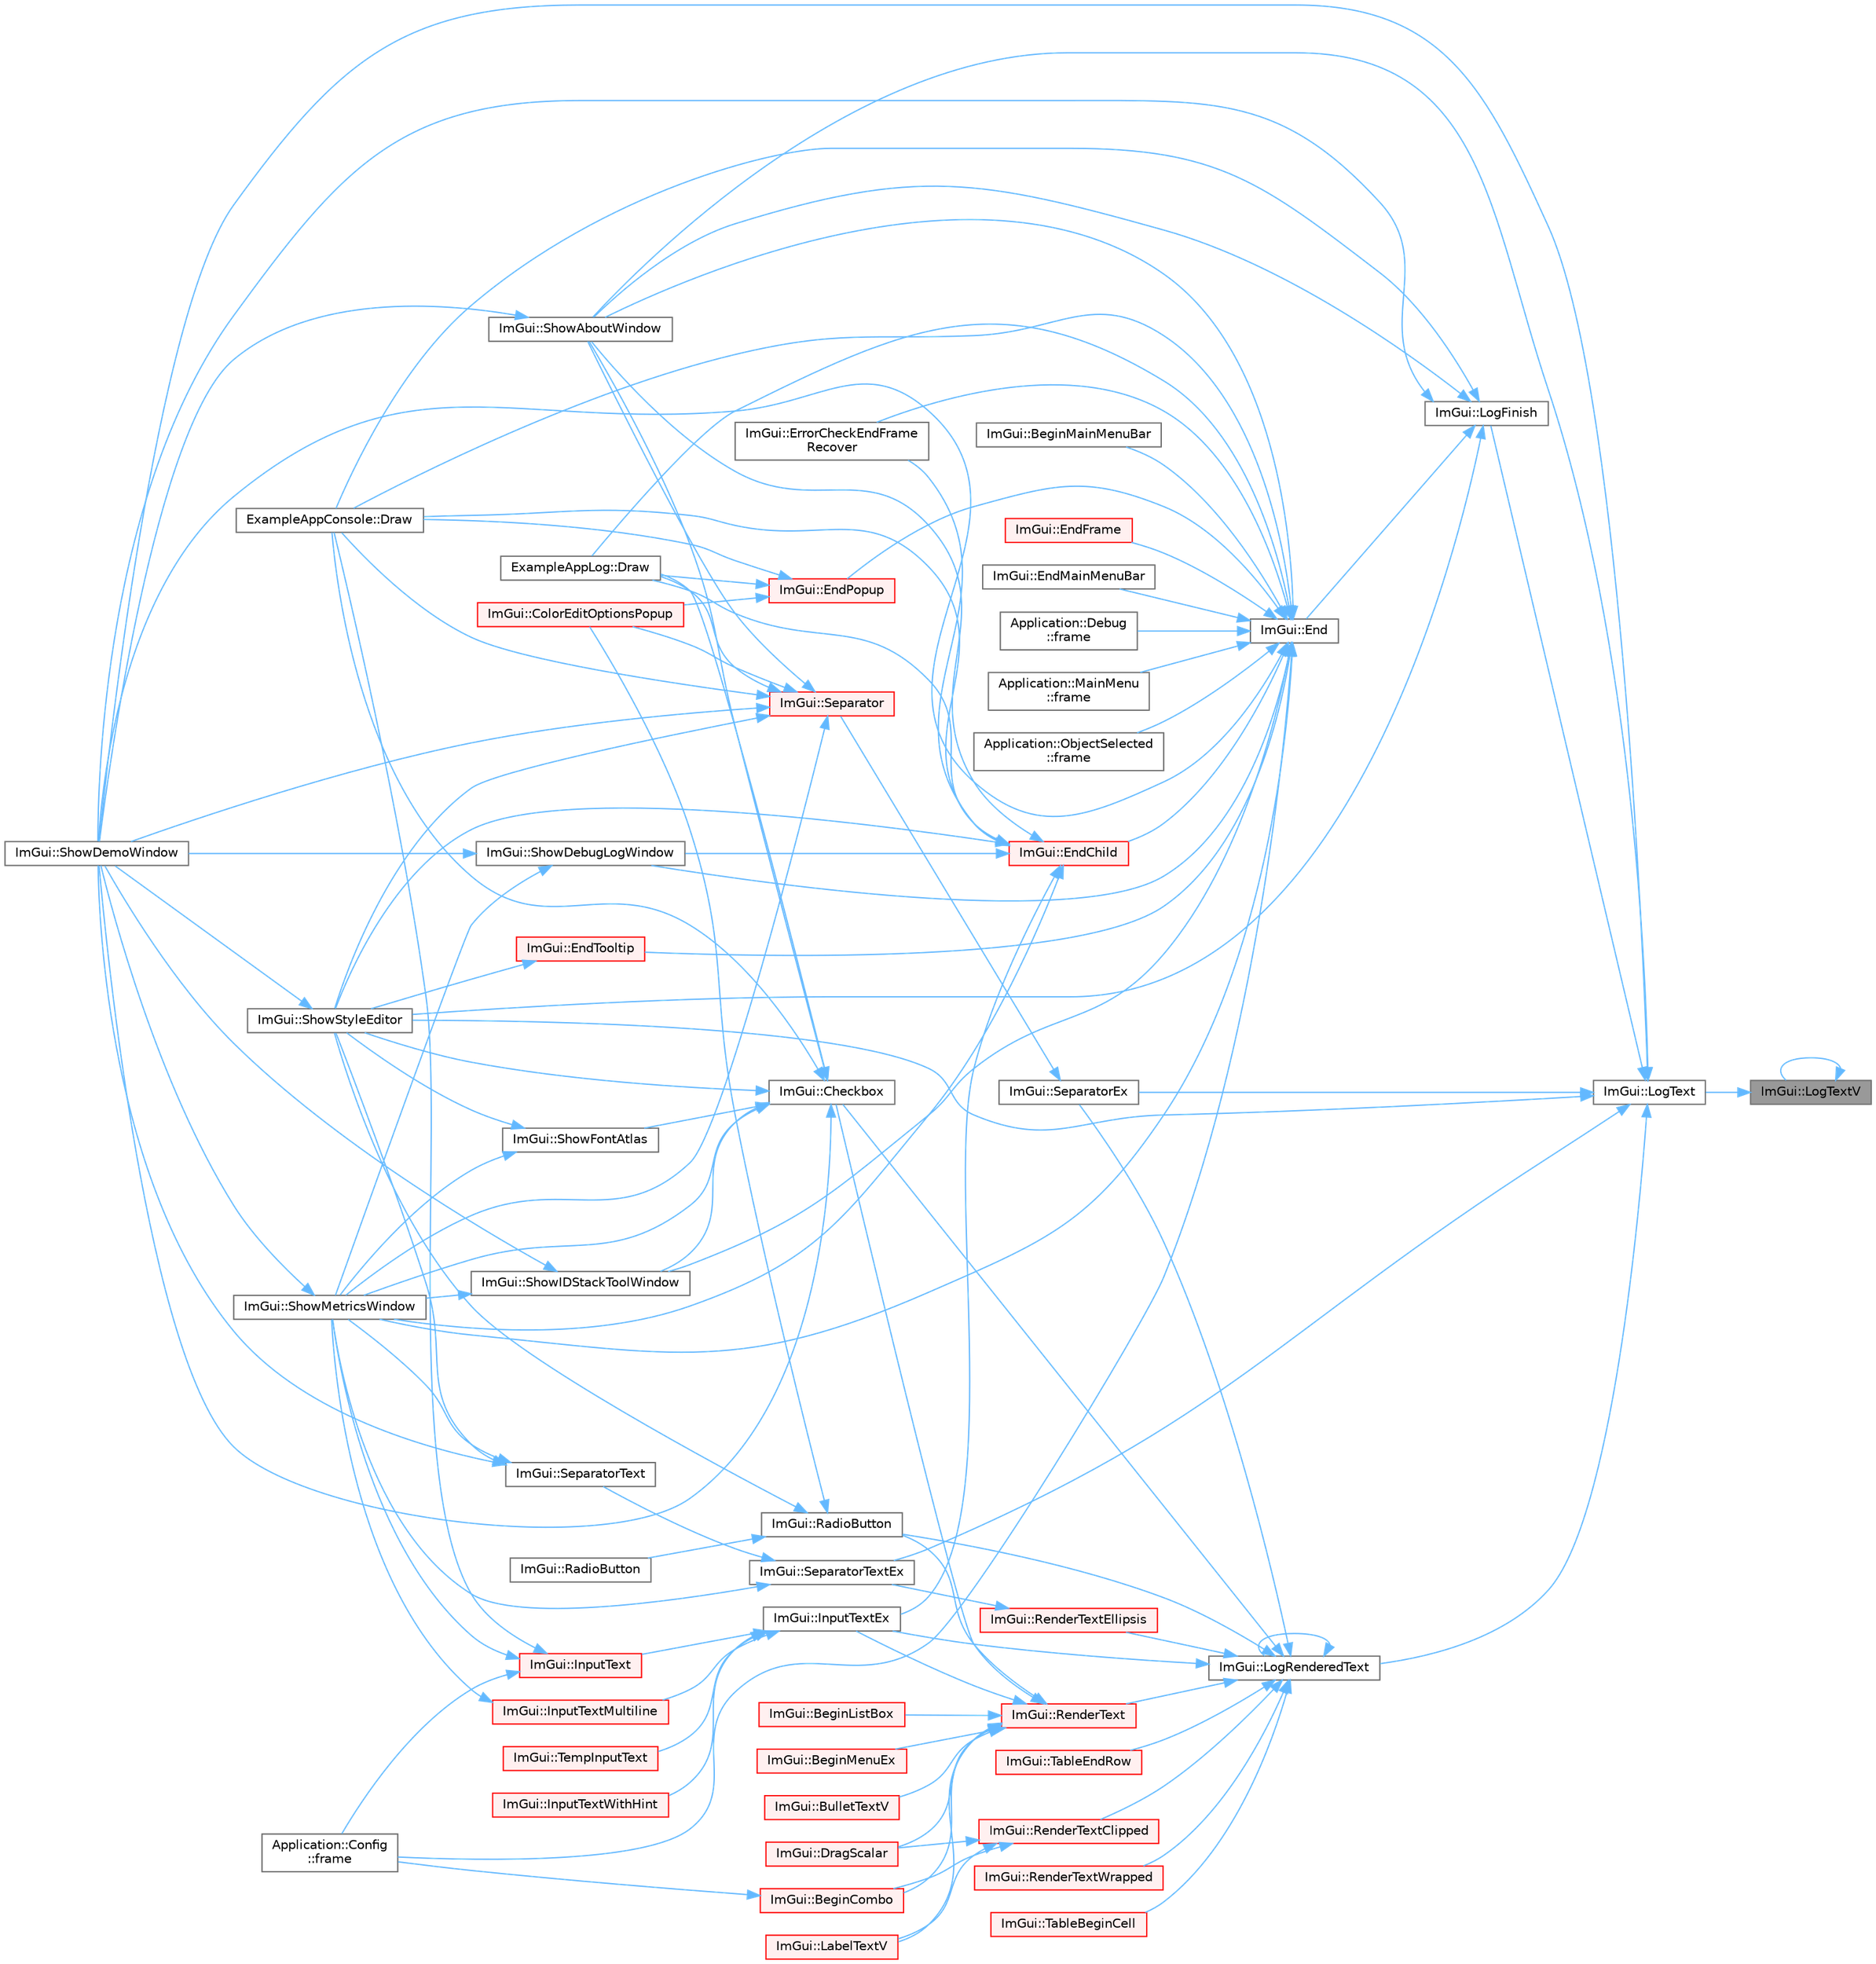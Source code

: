 digraph "ImGui::LogTextV"
{
 // LATEX_PDF_SIZE
  bgcolor="transparent";
  edge [fontname=Helvetica,fontsize=10,labelfontname=Helvetica,labelfontsize=10];
  node [fontname=Helvetica,fontsize=10,shape=box,height=0.2,width=0.4];
  rankdir="RL";
  Node1 [id="Node000001",label="ImGui::LogTextV",height=0.2,width=0.4,color="gray40", fillcolor="grey60", style="filled", fontcolor="black",tooltip=" "];
  Node1 -> Node2 [id="edge1_Node000001_Node000002",dir="back",color="steelblue1",style="solid",tooltip=" "];
  Node2 [id="Node000002",label="ImGui::LogText",height=0.2,width=0.4,color="grey40", fillcolor="white", style="filled",URL="$namespace_im_gui.html#aa548475d8f771ab6524d73d900a41198",tooltip=" "];
  Node2 -> Node3 [id="edge2_Node000002_Node000003",dir="back",color="steelblue1",style="solid",tooltip=" "];
  Node3 [id="Node000003",label="ImGui::LogFinish",height=0.2,width=0.4,color="grey40", fillcolor="white", style="filled",URL="$namespace_im_gui.html#a2ebcd048d1ca025fb972e1c2e920e3f3",tooltip=" "];
  Node3 -> Node4 [id="edge3_Node000003_Node000004",dir="back",color="steelblue1",style="solid",tooltip=" "];
  Node4 [id="Node000004",label="ExampleAppConsole::Draw",height=0.2,width=0.4,color="grey40", fillcolor="white", style="filled",URL="$struct_example_app_console.html#a0518a09c7e8648dd52c7c06df19ac17a",tooltip=" "];
  Node3 -> Node5 [id="edge4_Node000003_Node000005",dir="back",color="steelblue1",style="solid",tooltip=" "];
  Node5 [id="Node000005",label="ImGui::End",height=0.2,width=0.4,color="grey40", fillcolor="white", style="filled",URL="$namespace_im_gui.html#a5479d93794a004c67ceb6d13f37c8254",tooltip=" "];
  Node5 -> Node6 [id="edge5_Node000005_Node000006",dir="back",color="steelblue1",style="solid",tooltip=" "];
  Node6 [id="Node000006",label="ImGui::BeginMainMenuBar",height=0.2,width=0.4,color="grey40", fillcolor="white", style="filled",URL="$namespace_im_gui.html#a55cb9cfb9865204ac6fb21c965784f78",tooltip=" "];
  Node5 -> Node4 [id="edge6_Node000005_Node000004",dir="back",color="steelblue1",style="solid",tooltip=" "];
  Node5 -> Node7 [id="edge7_Node000005_Node000007",dir="back",color="steelblue1",style="solid",tooltip=" "];
  Node7 [id="Node000007",label="ExampleAppLog::Draw",height=0.2,width=0.4,color="grey40", fillcolor="white", style="filled",URL="$struct_example_app_log.html#a5ad3a4bdb89171b84aeaff96948a1f77",tooltip=" "];
  Node5 -> Node8 [id="edge8_Node000005_Node000008",dir="back",color="steelblue1",style="solid",tooltip=" "];
  Node8 [id="Node000008",label="ImGui::EndChild",height=0.2,width=0.4,color="red", fillcolor="#FFF0F0", style="filled",URL="$namespace_im_gui.html#af8de559a88c1442d6df8c1b04c86e997",tooltip=" "];
  Node8 -> Node4 [id="edge9_Node000008_Node000004",dir="back",color="steelblue1",style="solid",tooltip=" "];
  Node8 -> Node7 [id="edge10_Node000008_Node000007",dir="back",color="steelblue1",style="solid",tooltip=" "];
  Node8 -> Node17 [id="edge11_Node000008_Node000017",dir="back",color="steelblue1",style="solid",tooltip=" "];
  Node17 [id="Node000017",label="ImGui::ErrorCheckEndFrame\lRecover",height=0.2,width=0.4,color="grey40", fillcolor="white", style="filled",URL="$namespace_im_gui.html#aaeda60ee2c0b5c2b3f397b237c9928f3",tooltip=" "];
  Node8 -> Node19 [id="edge12_Node000008_Node000019",dir="back",color="steelblue1",style="solid",tooltip=" "];
  Node19 [id="Node000019",label="ImGui::InputTextEx",height=0.2,width=0.4,color="grey40", fillcolor="white", style="filled",URL="$namespace_im_gui.html#af89af17ecc11653f25fea1e50e195de6",tooltip=" "];
  Node19 -> Node20 [id="edge13_Node000019_Node000020",dir="back",color="steelblue1",style="solid",tooltip=" "];
  Node20 [id="Node000020",label="ImGui::InputText",height=0.2,width=0.4,color="red", fillcolor="#FFF0F0", style="filled",URL="$namespace_im_gui.html#aa72b5760a3a206729723a587ac7c8519",tooltip=" "];
  Node20 -> Node4 [id="edge14_Node000020_Node000004",dir="back",color="steelblue1",style="solid",tooltip=" "];
  Node20 -> Node29 [id="edge15_Node000020_Node000029",dir="back",color="steelblue1",style="solid",tooltip=" "];
  Node29 [id="Node000029",label="Application::Config\l::frame",height=0.2,width=0.4,color="grey40", fillcolor="white", style="filled",URL="$class_application_1_1_config.html#a291cc3a874949e121dcf83a3f90681bc",tooltip=" "];
  Node20 -> Node10 [id="edge16_Node000020_Node000010",dir="back",color="steelblue1",style="solid",tooltip=" "];
  Node10 [id="Node000010",label="ImGui::ShowMetricsWindow",height=0.2,width=0.4,color="grey40", fillcolor="white", style="filled",URL="$namespace_im_gui.html#afe7a28c6eb52fff3cc27d5a698fea4ff",tooltip=" "];
  Node10 -> Node11 [id="edge17_Node000010_Node000011",dir="back",color="steelblue1",style="solid",tooltip=" "];
  Node11 [id="Node000011",label="ImGui::ShowDemoWindow",height=0.2,width=0.4,color="grey40", fillcolor="white", style="filled",URL="$namespace_im_gui.html#af95643a0ce4893b9e57c12991922fb18",tooltip=" "];
  Node19 -> Node43 [id="edge18_Node000019_Node000043",dir="back",color="steelblue1",style="solid",tooltip=" "];
  Node43 [id="Node000043",label="ImGui::InputTextMultiline",height=0.2,width=0.4,color="red", fillcolor="#FFF0F0", style="filled",URL="$namespace_im_gui.html#a0470693929ed9930cbf5b737577c2414",tooltip=" "];
  Node43 -> Node10 [id="edge19_Node000043_Node000010",dir="back",color="steelblue1",style="solid",tooltip=" "];
  Node19 -> Node45 [id="edge20_Node000019_Node000045",dir="back",color="steelblue1",style="solid",tooltip=" "];
  Node45 [id="Node000045",label="ImGui::InputTextWithHint",height=0.2,width=0.4,color="red", fillcolor="#FFF0F0", style="filled",URL="$namespace_im_gui.html#aee5a5127f494966ad16e578714e8fac2",tooltip=" "];
  Node19 -> Node47 [id="edge21_Node000019_Node000047",dir="back",color="steelblue1",style="solid",tooltip=" "];
  Node47 [id="Node000047",label="ImGui::TempInputText",height=0.2,width=0.4,color="red", fillcolor="#FFF0F0", style="filled",URL="$namespace_im_gui.html#ae85def71d2fcf5409035b583b315964e",tooltip=" "];
  Node8 -> Node75 [id="edge22_Node000008_Node000075",dir="back",color="steelblue1",style="solid",tooltip=" "];
  Node75 [id="Node000075",label="ImGui::ShowAboutWindow",height=0.2,width=0.4,color="grey40", fillcolor="white", style="filled",URL="$namespace_im_gui.html#ac297462e33309d0540fa459bccdc9304",tooltip=" "];
  Node75 -> Node11 [id="edge23_Node000075_Node000011",dir="back",color="steelblue1",style="solid",tooltip=" "];
  Node8 -> Node76 [id="edge24_Node000008_Node000076",dir="back",color="steelblue1",style="solid",tooltip=" "];
  Node76 [id="Node000076",label="ImGui::ShowDebugLogWindow",height=0.2,width=0.4,color="grey40", fillcolor="white", style="filled",URL="$namespace_im_gui.html#af1b39e70cac2e1b9e62dd3c9d154cbd6",tooltip=" "];
  Node76 -> Node11 [id="edge25_Node000076_Node000011",dir="back",color="steelblue1",style="solid",tooltip=" "];
  Node76 -> Node10 [id="edge26_Node000076_Node000010",dir="back",color="steelblue1",style="solid",tooltip=" "];
  Node8 -> Node10 [id="edge27_Node000008_Node000010",dir="back",color="steelblue1",style="solid",tooltip=" "];
  Node8 -> Node27 [id="edge28_Node000008_Node000027",dir="back",color="steelblue1",style="solid",tooltip=" "];
  Node27 [id="Node000027",label="ImGui::ShowStyleEditor",height=0.2,width=0.4,color="grey40", fillcolor="white", style="filled",URL="$namespace_im_gui.html#ab2eb3dec78d054fe3feab1c091ec5de5",tooltip=" "];
  Node27 -> Node11 [id="edge29_Node000027_Node000011",dir="back",color="steelblue1",style="solid",tooltip=" "];
  Node5 -> Node77 [id="edge30_Node000005_Node000077",dir="back",color="steelblue1",style="solid",tooltip=" "];
  Node77 [id="Node000077",label="ImGui::EndFrame",height=0.2,width=0.4,color="red", fillcolor="#FFF0F0", style="filled",URL="$namespace_im_gui.html#a246c37da45e88a12ade440a0feacb4ee",tooltip=" "];
  Node5 -> Node80 [id="edge31_Node000005_Node000080",dir="back",color="steelblue1",style="solid",tooltip=" "];
  Node80 [id="Node000080",label="ImGui::EndMainMenuBar",height=0.2,width=0.4,color="grey40", fillcolor="white", style="filled",URL="$namespace_im_gui.html#ab92f330c808546b340eb7bdf7e5f7c95",tooltip=" "];
  Node5 -> Node81 [id="edge32_Node000005_Node000081",dir="back",color="steelblue1",style="solid",tooltip=" "];
  Node81 [id="Node000081",label="ImGui::EndPopup",height=0.2,width=0.4,color="red", fillcolor="#FFF0F0", style="filled",URL="$namespace_im_gui.html#aa6a9b5696f2ea7eed7683425fc77b8f2",tooltip=" "];
  Node81 -> Node90 [id="edge33_Node000081_Node000090",dir="back",color="steelblue1",style="solid",tooltip=" "];
  Node90 [id="Node000090",label="ImGui::ColorEditOptionsPopup",height=0.2,width=0.4,color="red", fillcolor="#FFF0F0", style="filled",URL="$namespace_im_gui.html#a6bfb117816d669f8704e5d0c0c0795fe",tooltip=" "];
  Node81 -> Node4 [id="edge34_Node000081_Node000004",dir="back",color="steelblue1",style="solid",tooltip=" "];
  Node81 -> Node7 [id="edge35_Node000081_Node000007",dir="back",color="steelblue1",style="solid",tooltip=" "];
  Node5 -> Node106 [id="edge36_Node000005_Node000106",dir="back",color="steelblue1",style="solid",tooltip=" "];
  Node106 [id="Node000106",label="ImGui::EndTooltip",height=0.2,width=0.4,color="red", fillcolor="#FFF0F0", style="filled",URL="$namespace_im_gui.html#ac8d75c160cfdf43d512f773ca133a1c6",tooltip=" "];
  Node106 -> Node27 [id="edge37_Node000106_Node000027",dir="back",color="steelblue1",style="solid",tooltip=" "];
  Node5 -> Node17 [id="edge38_Node000005_Node000017",dir="back",color="steelblue1",style="solid",tooltip=" "];
  Node5 -> Node29 [id="edge39_Node000005_Node000029",dir="back",color="steelblue1",style="solid",tooltip=" "];
  Node5 -> Node130 [id="edge40_Node000005_Node000130",dir="back",color="steelblue1",style="solid",tooltip=" "];
  Node130 [id="Node000130",label="Application::Debug\l::frame",height=0.2,width=0.4,color="grey40", fillcolor="white", style="filled",URL="$class_application_1_1_debug.html#a26339829cae3b768474358c34eb8ab23",tooltip=" "];
  Node5 -> Node131 [id="edge41_Node000005_Node000131",dir="back",color="steelblue1",style="solid",tooltip=" "];
  Node131 [id="Node000131",label="Application::MainMenu\l::frame",height=0.2,width=0.4,color="grey40", fillcolor="white", style="filled",URL="$class_application_1_1_main_menu.html#a868fe54ddb269b9ab03f0d7d068dd698",tooltip=" "];
  Node5 -> Node32 [id="edge42_Node000005_Node000032",dir="back",color="steelblue1",style="solid",tooltip=" "];
  Node32 [id="Node000032",label="Application::ObjectSelected\l::frame",height=0.2,width=0.4,color="grey40", fillcolor="white", style="filled",URL="$class_application_1_1_object_selected.html#a30dd507edcc6c76dd65cc0cf9dda010a",tooltip=" "];
  Node5 -> Node75 [id="edge43_Node000005_Node000075",dir="back",color="steelblue1",style="solid",tooltip=" "];
  Node5 -> Node76 [id="edge44_Node000005_Node000076",dir="back",color="steelblue1",style="solid",tooltip=" "];
  Node5 -> Node11 [id="edge45_Node000005_Node000011",dir="back",color="steelblue1",style="solid",tooltip=" "];
  Node5 -> Node18 [id="edge46_Node000005_Node000018",dir="back",color="steelblue1",style="solid",tooltip=" "];
  Node18 [id="Node000018",label="ImGui::ShowIDStackToolWindow",height=0.2,width=0.4,color="grey40", fillcolor="white", style="filled",URL="$namespace_im_gui.html#ab4a87bf4a874a8e5872b60b4a9b1d99e",tooltip=" "];
  Node18 -> Node11 [id="edge47_Node000018_Node000011",dir="back",color="steelblue1",style="solid",tooltip=" "];
  Node18 -> Node10 [id="edge48_Node000018_Node000010",dir="back",color="steelblue1",style="solid",tooltip=" "];
  Node5 -> Node10 [id="edge49_Node000005_Node000010",dir="back",color="steelblue1",style="solid",tooltip=" "];
  Node3 -> Node75 [id="edge50_Node000003_Node000075",dir="back",color="steelblue1",style="solid",tooltip=" "];
  Node3 -> Node11 [id="edge51_Node000003_Node000011",dir="back",color="steelblue1",style="solid",tooltip=" "];
  Node3 -> Node27 [id="edge52_Node000003_Node000027",dir="back",color="steelblue1",style="solid",tooltip=" "];
  Node2 -> Node132 [id="edge53_Node000002_Node000132",dir="back",color="steelblue1",style="solid",tooltip=" "];
  Node132 [id="Node000132",label="ImGui::LogRenderedText",height=0.2,width=0.4,color="grey40", fillcolor="white", style="filled",URL="$namespace_im_gui.html#a7a0d62e33f2236ec2f789e24ca0fb56f",tooltip=" "];
  Node132 -> Node133 [id="edge54_Node000132_Node000133",dir="back",color="steelblue1",style="solid",tooltip=" "];
  Node133 [id="Node000133",label="ImGui::Checkbox",height=0.2,width=0.4,color="grey40", fillcolor="white", style="filled",URL="$namespace_im_gui.html#a57d73c1d0ef807fef734d91024092027",tooltip=" "];
  Node133 -> Node4 [id="edge55_Node000133_Node000004",dir="back",color="steelblue1",style="solid",tooltip=" "];
  Node133 -> Node7 [id="edge56_Node000133_Node000007",dir="back",color="steelblue1",style="solid",tooltip=" "];
  Node133 -> Node75 [id="edge57_Node000133_Node000075",dir="back",color="steelblue1",style="solid",tooltip=" "];
  Node133 -> Node11 [id="edge58_Node000133_Node000011",dir="back",color="steelblue1",style="solid",tooltip=" "];
  Node133 -> Node52 [id="edge59_Node000133_Node000052",dir="back",color="steelblue1",style="solid",tooltip=" "];
  Node52 [id="Node000052",label="ImGui::ShowFontAtlas",height=0.2,width=0.4,color="grey40", fillcolor="white", style="filled",URL="$namespace_im_gui.html#acab51ec2b39577845309f24535381038",tooltip=" "];
  Node52 -> Node10 [id="edge60_Node000052_Node000010",dir="back",color="steelblue1",style="solid",tooltip=" "];
  Node52 -> Node27 [id="edge61_Node000052_Node000027",dir="back",color="steelblue1",style="solid",tooltip=" "];
  Node133 -> Node18 [id="edge62_Node000133_Node000018",dir="back",color="steelblue1",style="solid",tooltip=" "];
  Node133 -> Node10 [id="edge63_Node000133_Node000010",dir="back",color="steelblue1",style="solid",tooltip=" "];
  Node133 -> Node27 [id="edge64_Node000133_Node000027",dir="back",color="steelblue1",style="solid",tooltip=" "];
  Node132 -> Node19 [id="edge65_Node000132_Node000019",dir="back",color="steelblue1",style="solid",tooltip=" "];
  Node132 -> Node132 [id="edge66_Node000132_Node000132",dir="back",color="steelblue1",style="solid",tooltip=" "];
  Node132 -> Node134 [id="edge67_Node000132_Node000134",dir="back",color="steelblue1",style="solid",tooltip=" "];
  Node134 [id="Node000134",label="ImGui::RadioButton",height=0.2,width=0.4,color="grey40", fillcolor="white", style="filled",URL="$namespace_im_gui.html#a6b146763845cbad5a4144772279631bc",tooltip=" "];
  Node134 -> Node90 [id="edge68_Node000134_Node000090",dir="back",color="steelblue1",style="solid",tooltip=" "];
  Node134 -> Node135 [id="edge69_Node000134_Node000135",dir="back",color="steelblue1",style="solid",tooltip=" "];
  Node135 [id="Node000135",label="ImGui::RadioButton",height=0.2,width=0.4,color="grey40", fillcolor="white", style="filled",URL="$namespace_im_gui.html#a018d2b61d2f00bb7a9dd2b1f933b93a5",tooltip=" "];
  Node134 -> Node27 [id="edge70_Node000134_Node000027",dir="back",color="steelblue1",style="solid",tooltip=" "];
  Node132 -> Node136 [id="edge71_Node000132_Node000136",dir="back",color="steelblue1",style="solid",tooltip=" "];
  Node136 [id="Node000136",label="ImGui::RenderText",height=0.2,width=0.4,color="red", fillcolor="#FFF0F0", style="filled",URL="$namespace_im_gui.html#a9971ce57f2a288ac3a12df886c5550d1",tooltip=" "];
  Node136 -> Node83 [id="edge72_Node000136_Node000083",dir="back",color="steelblue1",style="solid",tooltip=" "];
  Node83 [id="Node000083",label="ImGui::BeginCombo",height=0.2,width=0.4,color="red", fillcolor="#FFF0F0", style="filled",URL="$namespace_im_gui.html#aa895095bdc7a2907375c555e245575ea",tooltip=" "];
  Node83 -> Node29 [id="edge73_Node000083_Node000029",dir="back",color="steelblue1",style="solid",tooltip=" "];
  Node136 -> Node137 [id="edge74_Node000136_Node000137",dir="back",color="steelblue1",style="solid",tooltip=" "];
  Node137 [id="Node000137",label="ImGui::BeginListBox",height=0.2,width=0.4,color="red", fillcolor="#FFF0F0", style="filled",URL="$namespace_im_gui.html#a2f37c541760a39c189ebdd86c15b60d9",tooltip=" "];
  Node136 -> Node87 [id="edge75_Node000136_Node000087",dir="back",color="steelblue1",style="solid",tooltip=" "];
  Node87 [id="Node000087",label="ImGui::BeginMenuEx",height=0.2,width=0.4,color="red", fillcolor="#FFF0F0", style="filled",URL="$namespace_im_gui.html#a8dc671f87ed281b6445ce6ae4ab25183",tooltip=" "];
  Node136 -> Node138 [id="edge76_Node000136_Node000138",dir="back",color="steelblue1",style="solid",tooltip=" "];
  Node138 [id="Node000138",label="ImGui::BulletTextV",height=0.2,width=0.4,color="red", fillcolor="#FFF0F0", style="filled",URL="$namespace_im_gui.html#af8f4b5e96c745e205974857f9a584583",tooltip=" "];
  Node136 -> Node133 [id="edge77_Node000136_Node000133",dir="back",color="steelblue1",style="solid",tooltip=" "];
  Node136 -> Node49 [id="edge78_Node000136_Node000049",dir="back",color="steelblue1",style="solid",tooltip=" "];
  Node49 [id="Node000049",label="ImGui::DragScalar",height=0.2,width=0.4,color="red", fillcolor="#FFF0F0", style="filled",URL="$namespace_im_gui.html#a17d8926e8f44a6d00575b12081c51fe0",tooltip=" "];
  Node136 -> Node19 [id="edge79_Node000136_Node000019",dir="back",color="steelblue1",style="solid",tooltip=" "];
  Node136 -> Node146 [id="edge80_Node000136_Node000146",dir="back",color="steelblue1",style="solid",tooltip=" "];
  Node146 [id="Node000146",label="ImGui::LabelTextV",height=0.2,width=0.4,color="red", fillcolor="#FFF0F0", style="filled",URL="$namespace_im_gui.html#a55e5a7edb676a8f5cd7f65443138a8a0",tooltip=" "];
  Node136 -> Node134 [id="edge81_Node000136_Node000134",dir="back",color="steelblue1",style="solid",tooltip=" "];
  Node132 -> Node186 [id="edge82_Node000132_Node000186",dir="back",color="steelblue1",style="solid",tooltip=" "];
  Node186 [id="Node000186",label="ImGui::RenderTextClipped",height=0.2,width=0.4,color="red", fillcolor="#FFF0F0", style="filled",URL="$namespace_im_gui.html#ab362eafae794c7364a6b96ea06f38eb9",tooltip=" "];
  Node186 -> Node83 [id="edge83_Node000186_Node000083",dir="back",color="steelblue1",style="solid",tooltip=" "];
  Node186 -> Node49 [id="edge84_Node000186_Node000049",dir="back",color="steelblue1",style="solid",tooltip=" "];
  Node186 -> Node146 [id="edge85_Node000186_Node000146",dir="back",color="steelblue1",style="solid",tooltip=" "];
  Node132 -> Node190 [id="edge86_Node000132_Node000190",dir="back",color="steelblue1",style="solid",tooltip=" "];
  Node190 [id="Node000190",label="ImGui::RenderTextEllipsis",height=0.2,width=0.4,color="red", fillcolor="#FFF0F0", style="filled",URL="$namespace_im_gui.html#a029bab9f4602be86178307b168975a6d",tooltip=" "];
  Node190 -> Node191 [id="edge87_Node000190_Node000191",dir="back",color="steelblue1",style="solid",tooltip=" "];
  Node191 [id="Node000191",label="ImGui::SeparatorTextEx",height=0.2,width=0.4,color="grey40", fillcolor="white", style="filled",URL="$namespace_im_gui.html#a14e42bfa66f05d0ae2304e27ee1fb2b3",tooltip=" "];
  Node191 -> Node192 [id="edge88_Node000191_Node000192",dir="back",color="steelblue1",style="solid",tooltip=" "];
  Node192 [id="Node000192",label="ImGui::SeparatorText",height=0.2,width=0.4,color="grey40", fillcolor="white", style="filled",URL="$namespace_im_gui.html#a35e04f2c996f8634bfda0fa1c07572d9",tooltip=" "];
  Node192 -> Node11 [id="edge89_Node000192_Node000011",dir="back",color="steelblue1",style="solid",tooltip=" "];
  Node192 -> Node10 [id="edge90_Node000192_Node000010",dir="back",color="steelblue1",style="solid",tooltip=" "];
  Node192 -> Node27 [id="edge91_Node000192_Node000027",dir="back",color="steelblue1",style="solid",tooltip=" "];
  Node191 -> Node10 [id="edge92_Node000191_Node000010",dir="back",color="steelblue1",style="solid",tooltip=" "];
  Node132 -> Node194 [id="edge93_Node000132_Node000194",dir="back",color="steelblue1",style="solid",tooltip=" "];
  Node194 [id="Node000194",label="ImGui::RenderTextWrapped",height=0.2,width=0.4,color="red", fillcolor="#FFF0F0", style="filled",URL="$namespace_im_gui.html#aa483b40f6899e1b289b4bf6c2673d1d2",tooltip=" "];
  Node132 -> Node195 [id="edge94_Node000132_Node000195",dir="back",color="steelblue1",style="solid",tooltip=" "];
  Node195 [id="Node000195",label="ImGui::SeparatorEx",height=0.2,width=0.4,color="grey40", fillcolor="white", style="filled",URL="$namespace_im_gui.html#acd77978447d71b3113ad084dfde1fe18",tooltip=" "];
  Node195 -> Node196 [id="edge95_Node000195_Node000196",dir="back",color="steelblue1",style="solid",tooltip=" "];
  Node196 [id="Node000196",label="ImGui::Separator",height=0.2,width=0.4,color="red", fillcolor="#FFF0F0", style="filled",URL="$namespace_im_gui.html#a191123597a5084d003c8beac7eeb029e",tooltip=" "];
  Node196 -> Node90 [id="edge96_Node000196_Node000090",dir="back",color="steelblue1",style="solid",tooltip=" "];
  Node196 -> Node4 [id="edge97_Node000196_Node000004",dir="back",color="steelblue1",style="solid",tooltip=" "];
  Node196 -> Node7 [id="edge98_Node000196_Node000007",dir="back",color="steelblue1",style="solid",tooltip=" "];
  Node196 -> Node75 [id="edge99_Node000196_Node000075",dir="back",color="steelblue1",style="solid",tooltip=" "];
  Node196 -> Node11 [id="edge100_Node000196_Node000011",dir="back",color="steelblue1",style="solid",tooltip=" "];
  Node196 -> Node10 [id="edge101_Node000196_Node000010",dir="back",color="steelblue1",style="solid",tooltip=" "];
  Node196 -> Node27 [id="edge102_Node000196_Node000027",dir="back",color="steelblue1",style="solid",tooltip=" "];
  Node132 -> Node197 [id="edge103_Node000132_Node000197",dir="back",color="steelblue1",style="solid",tooltip=" "];
  Node197 [id="Node000197",label="ImGui::TableBeginCell",height=0.2,width=0.4,color="red", fillcolor="#FFF0F0", style="filled",URL="$namespace_im_gui.html#ab6578920318c60f3a18daee1d8711103",tooltip=" "];
  Node132 -> Node199 [id="edge104_Node000132_Node000199",dir="back",color="steelblue1",style="solid",tooltip=" "];
  Node199 [id="Node000199",label="ImGui::TableEndRow",height=0.2,width=0.4,color="red", fillcolor="#FFF0F0", style="filled",URL="$namespace_im_gui.html#a6bc4ce6f7ff9f8268473f5e538a1181f",tooltip=" "];
  Node2 -> Node195 [id="edge105_Node000002_Node000195",dir="back",color="steelblue1",style="solid",tooltip=" "];
  Node2 -> Node191 [id="edge106_Node000002_Node000191",dir="back",color="steelblue1",style="solid",tooltip=" "];
  Node2 -> Node75 [id="edge107_Node000002_Node000075",dir="back",color="steelblue1",style="solid",tooltip=" "];
  Node2 -> Node11 [id="edge108_Node000002_Node000011",dir="back",color="steelblue1",style="solid",tooltip=" "];
  Node2 -> Node27 [id="edge109_Node000002_Node000027",dir="back",color="steelblue1",style="solid",tooltip=" "];
  Node1 -> Node1 [id="edge110_Node000001_Node000001",dir="back",color="steelblue1",style="solid",tooltip=" "];
}
